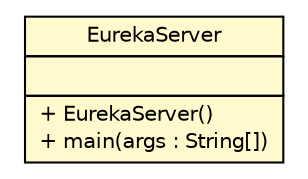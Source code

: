 #!/usr/local/bin/dot
#
# Class diagram 
# Generated by UMLGraph version R5_6-24-gf6e263 (http://www.umlgraph.org/)
#

digraph G {
	edge [fontname="Helvetica",fontsize=10,labelfontname="Helvetica",labelfontsize=10];
	node [fontname="Helvetica",fontsize=10,shape=plaintext];
	nodesep=0.25;
	ranksep=0.5;
	// com.yirendai.oss.environment.eureka.EurekaServer
	c2 [label=<<table title="com.yirendai.oss.environment.eureka.EurekaServer" border="0" cellborder="1" cellspacing="0" cellpadding="2" port="p" bgcolor="lemonChiffon" href="./EurekaServer.html">
		<tr><td><table border="0" cellspacing="0" cellpadding="1">
<tr><td align="center" balign="center"> EurekaServer </td></tr>
		</table></td></tr>
		<tr><td><table border="0" cellspacing="0" cellpadding="1">
<tr><td align="left" balign="left">  </td></tr>
		</table></td></tr>
		<tr><td><table border="0" cellspacing="0" cellpadding="1">
<tr><td align="left" balign="left"> + EurekaServer() </td></tr>
<tr><td align="left" balign="left"> + main(args : String[]) </td></tr>
		</table></td></tr>
		</table>>, URL="./EurekaServer.html", fontname="Helvetica", fontcolor="black", fontsize=10.0];
}

